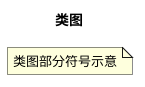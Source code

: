 @startuml
title 类图
note “类图部分符号示意” as comment
@enduml

@startuml

Bob -> Alice : Hello, how are you
Alice -> Bob : Fine, thank you, and you?

@enduml
